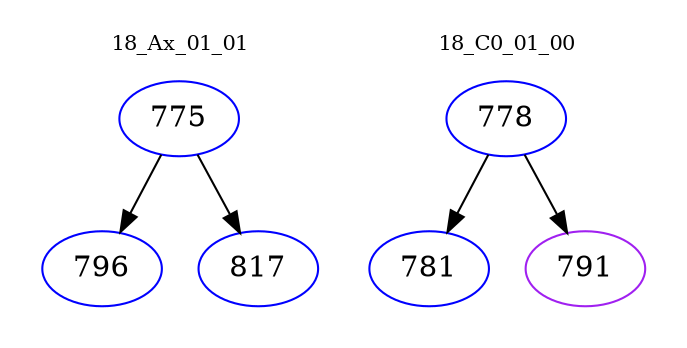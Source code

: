 digraph{
subgraph cluster_0 {
color = white
label = "18_Ax_01_01";
fontsize=10;
T0_775 [label="775", color="blue"]
T0_775 -> T0_796 [color="black"]
T0_796 [label="796", color="blue"]
T0_775 -> T0_817 [color="black"]
T0_817 [label="817", color="blue"]
}
subgraph cluster_1 {
color = white
label = "18_C0_01_00";
fontsize=10;
T1_778 [label="778", color="blue"]
T1_778 -> T1_781 [color="black"]
T1_781 [label="781", color="blue"]
T1_778 -> T1_791 [color="black"]
T1_791 [label="791", color="purple"]
}
}
